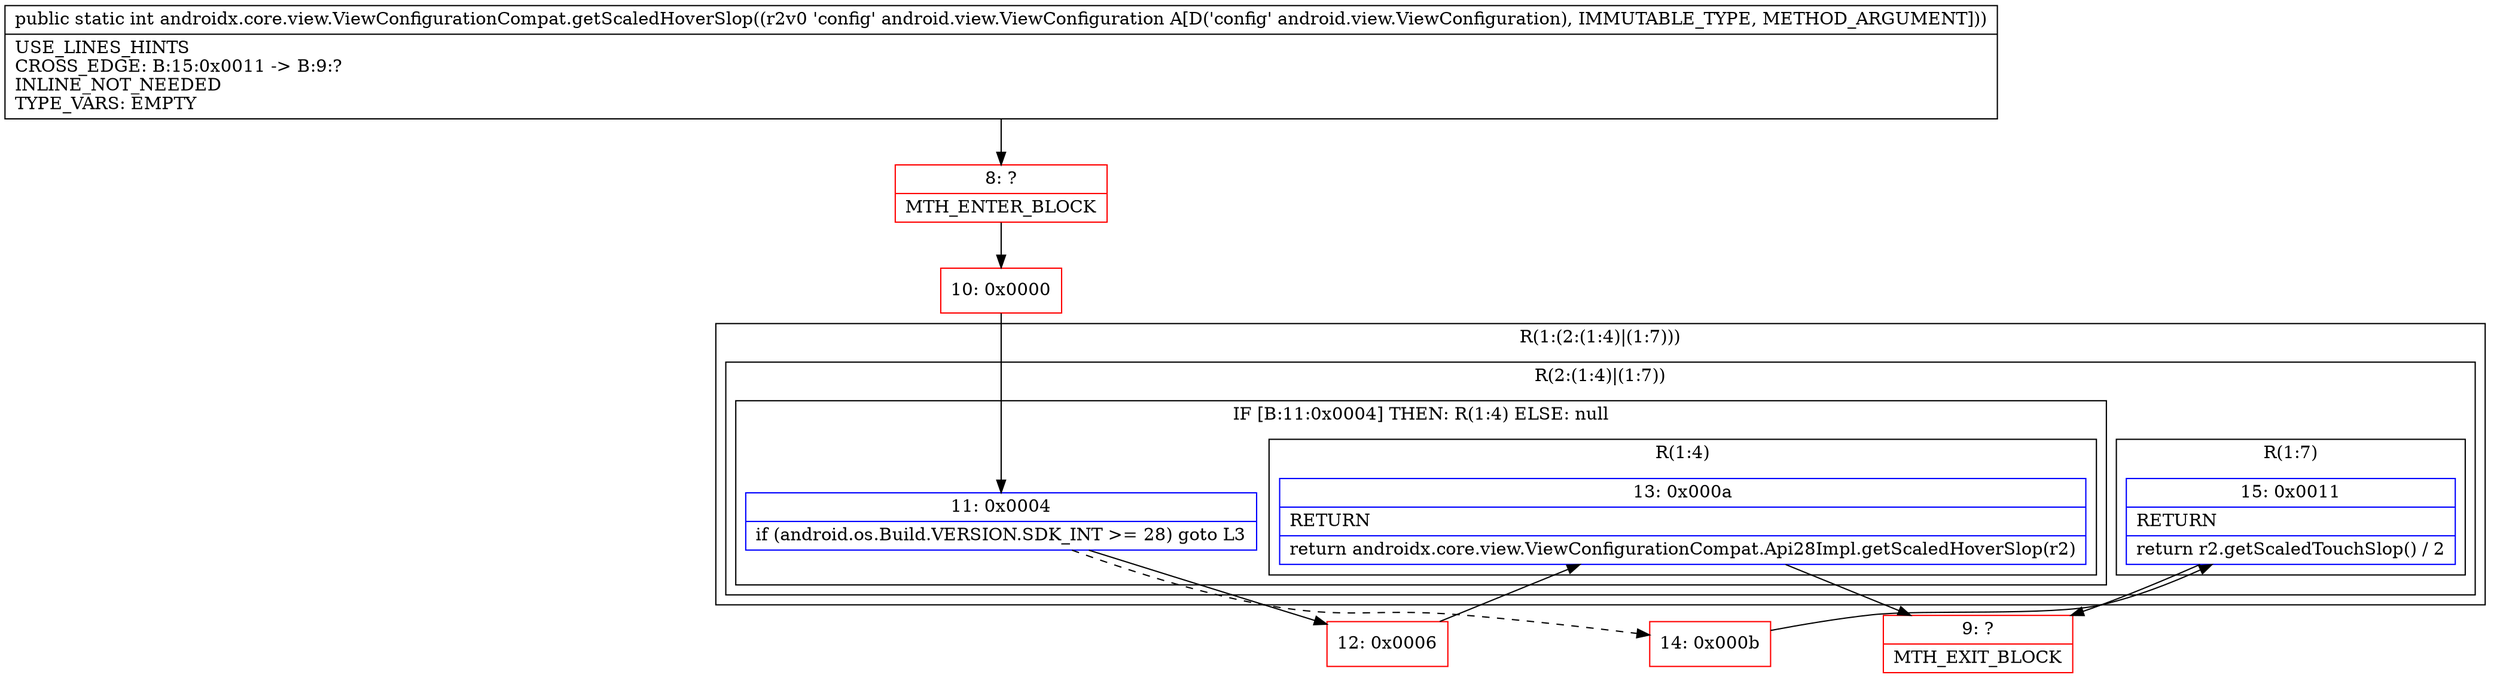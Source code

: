 digraph "CFG forandroidx.core.view.ViewConfigurationCompat.getScaledHoverSlop(Landroid\/view\/ViewConfiguration;)I" {
subgraph cluster_Region_2112746730 {
label = "R(1:(2:(1:4)|(1:7)))";
node [shape=record,color=blue];
subgraph cluster_Region_1898287300 {
label = "R(2:(1:4)|(1:7))";
node [shape=record,color=blue];
subgraph cluster_IfRegion_1807132933 {
label = "IF [B:11:0x0004] THEN: R(1:4) ELSE: null";
node [shape=record,color=blue];
Node_11 [shape=record,label="{11\:\ 0x0004|if (android.os.Build.VERSION.SDK_INT \>= 28) goto L3\l}"];
subgraph cluster_Region_352496464 {
label = "R(1:4)";
node [shape=record,color=blue];
Node_13 [shape=record,label="{13\:\ 0x000a|RETURN\l|return androidx.core.view.ViewConfigurationCompat.Api28Impl.getScaledHoverSlop(r2)\l}"];
}
}
subgraph cluster_Region_123357118 {
label = "R(1:7)";
node [shape=record,color=blue];
Node_15 [shape=record,label="{15\:\ 0x0011|RETURN\l|return r2.getScaledTouchSlop() \/ 2\l}"];
}
}
}
Node_8 [shape=record,color=red,label="{8\:\ ?|MTH_ENTER_BLOCK\l}"];
Node_10 [shape=record,color=red,label="{10\:\ 0x0000}"];
Node_12 [shape=record,color=red,label="{12\:\ 0x0006}"];
Node_9 [shape=record,color=red,label="{9\:\ ?|MTH_EXIT_BLOCK\l}"];
Node_14 [shape=record,color=red,label="{14\:\ 0x000b}"];
MethodNode[shape=record,label="{public static int androidx.core.view.ViewConfigurationCompat.getScaledHoverSlop((r2v0 'config' android.view.ViewConfiguration A[D('config' android.view.ViewConfiguration), IMMUTABLE_TYPE, METHOD_ARGUMENT]))  | USE_LINES_HINTS\lCROSS_EDGE: B:15:0x0011 \-\> B:9:?\lINLINE_NOT_NEEDED\lTYPE_VARS: EMPTY\l}"];
MethodNode -> Node_8;Node_11 -> Node_12;
Node_11 -> Node_14[style=dashed];
Node_13 -> Node_9;
Node_15 -> Node_9;
Node_8 -> Node_10;
Node_10 -> Node_11;
Node_12 -> Node_13;
Node_14 -> Node_15;
}

